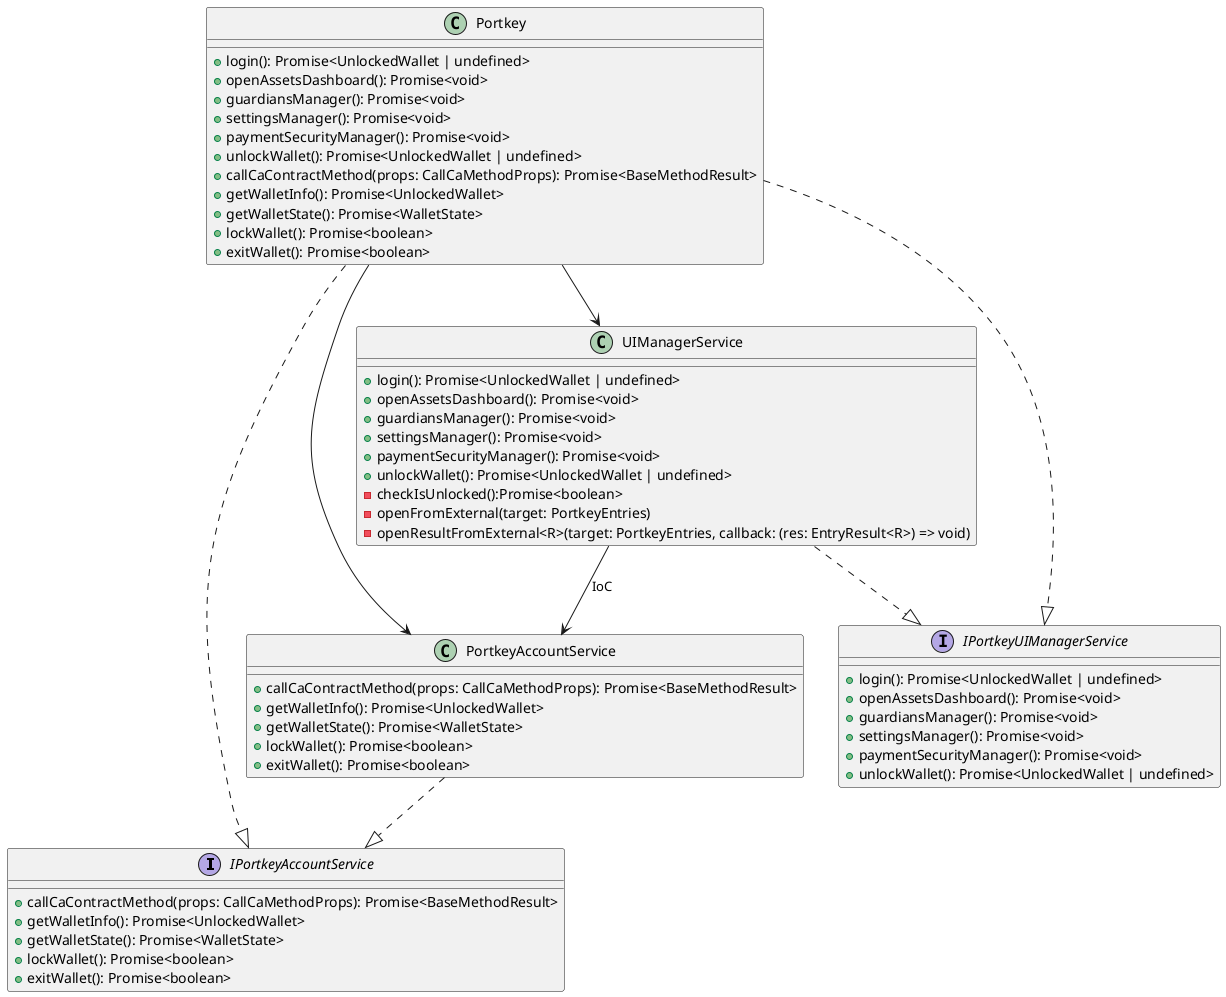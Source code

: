 @startuml
interface IPortkeyAccountService {
  +callCaContractMethod(props: CallCaMethodProps): Promise<BaseMethodResult>
  +getWalletInfo(): Promise<UnlockedWallet>
  +getWalletState(): Promise<WalletState>
  +lockWallet(): Promise<boolean>
  +exitWallet(): Promise<boolean>
}

interface IPortkeyUIManagerService {
  +login(): Promise<UnlockedWallet | undefined>
  +openAssetsDashboard(): Promise<void>
  +guardiansManager(): Promise<void>
  +settingsManager(): Promise<void>
  +paymentSecurityManager(): Promise<void>
  +unlockWallet(): Promise<UnlockedWallet | undefined>
}

class PortkeyAccountService {
  +callCaContractMethod(props: CallCaMethodProps): Promise<BaseMethodResult>
  +getWalletInfo(): Promise<UnlockedWallet>
  +getWalletState(): Promise<WalletState>
  +lockWallet(): Promise<boolean>
  +exitWallet(): Promise<boolean>
}

class UIManagerService {
  +login(): Promise<UnlockedWallet | undefined>
  +openAssetsDashboard(): Promise<void>
  +guardiansManager(): Promise<void>
  +settingsManager(): Promise<void>
  +paymentSecurityManager(): Promise<void>
  +unlockWallet(): Promise<UnlockedWallet | undefined>
  -checkIsUnlocked():Promise<boolean>
  -openFromExternal(target: PortkeyEntries)
  -openResultFromExternal<R>(target: PortkeyEntries, callback: (res: EntryResult<R>) => void)
}

class Portkey {
  +login(): Promise<UnlockedWallet | undefined>
  +openAssetsDashboard(): Promise<void>
  +guardiansManager(): Promise<void>
  +settingsManager(): Promise<void>
  +paymentSecurityManager(): Promise<void>
  +unlockWallet(): Promise<UnlockedWallet | undefined>
  +callCaContractMethod(props: CallCaMethodProps): Promise<BaseMethodResult>
  +getWalletInfo(): Promise<UnlockedWallet>
  +getWalletState(): Promise<WalletState>
  +lockWallet(): Promise<boolean>
  +exitWallet(): Promise<boolean>
}

PortkeyAccountService ..|> IPortkeyAccountService
UIManagerService ..|> IPortkeyUIManagerService
Portkey ..|> IPortkeyAccountService
Portkey ..|> IPortkeyUIManagerService
Portkey --> PortkeyAccountService
Portkey --> UIManagerService
UIManagerService --> PortkeyAccountService  : "IoC"
' note "Use IoC, Service can continuous iteration" as N1
' PortkeyAccountService .. N1
' UIManagerService .. N1
@enduml